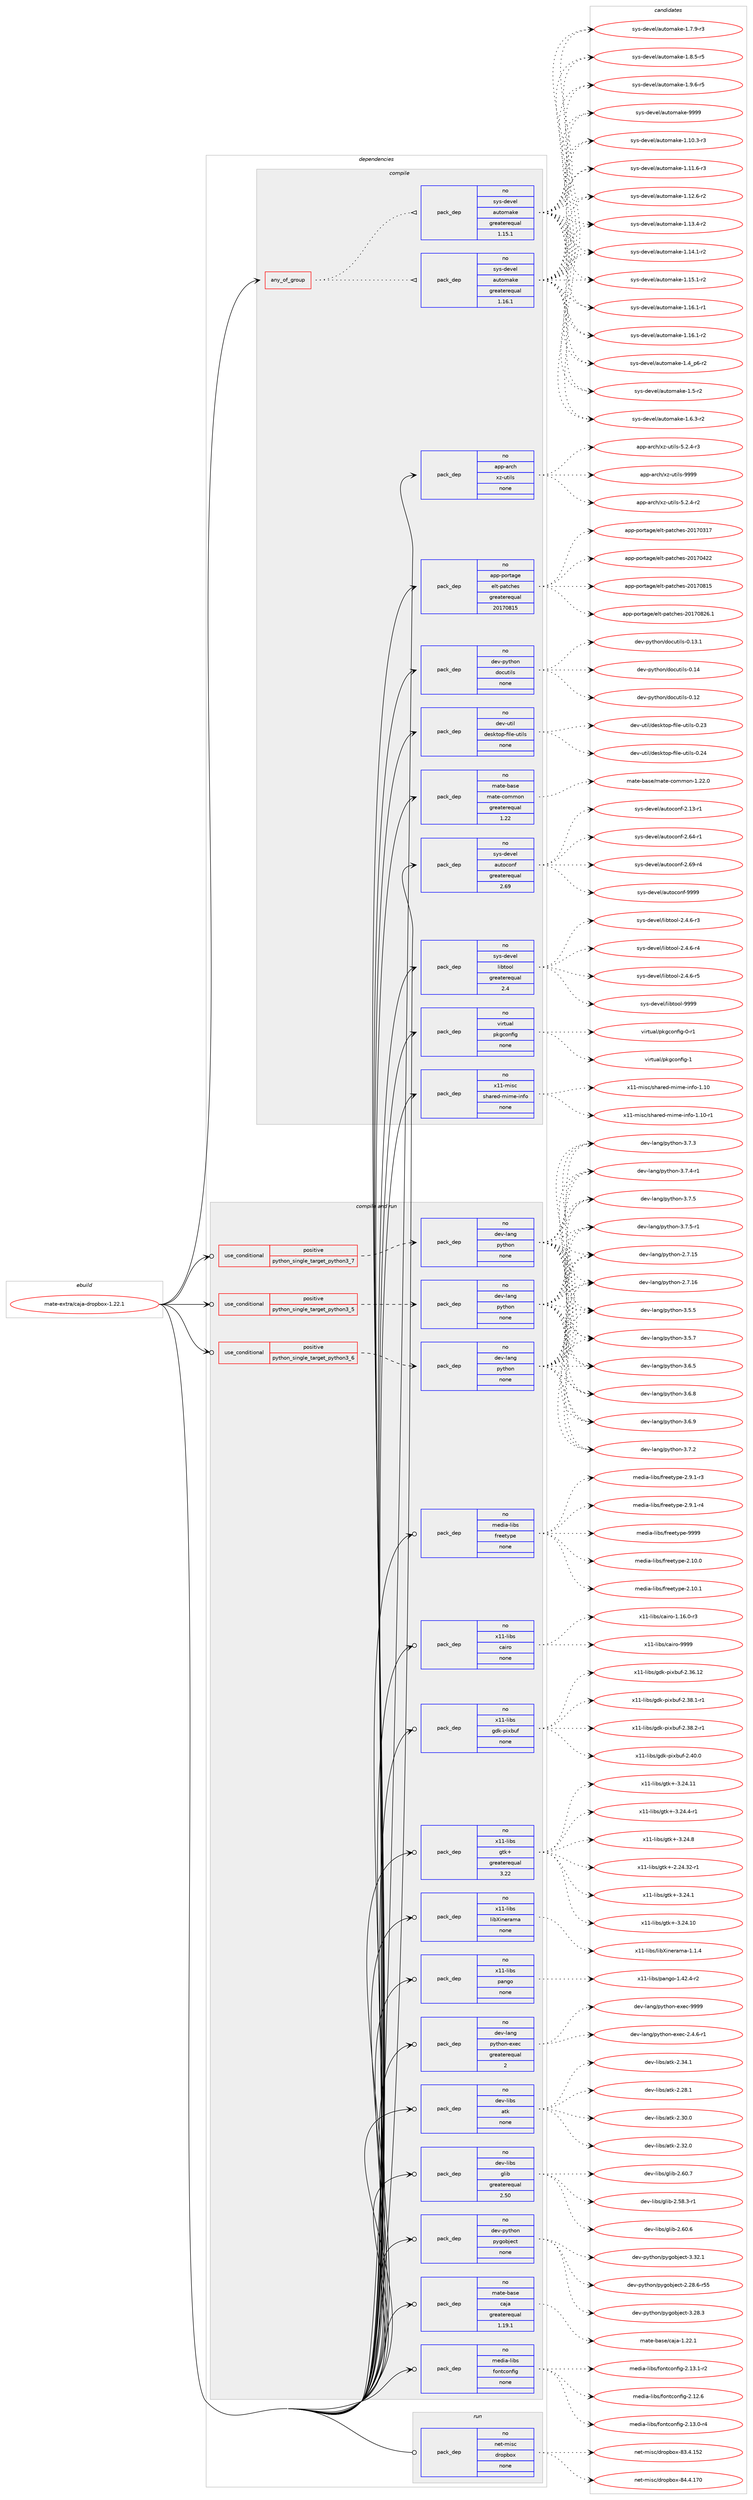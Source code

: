 digraph prolog {

# *************
# Graph options
# *************

newrank=true;
concentrate=true;
compound=true;
graph [rankdir=LR,fontname=Helvetica,fontsize=10,ranksep=1.5];#, ranksep=2.5, nodesep=0.2];
edge  [arrowhead=vee];
node  [fontname=Helvetica,fontsize=10];

# **********
# The ebuild
# **********

subgraph cluster_leftcol {
color=gray;
rank=same;
label=<<i>ebuild</i>>;
id [label="mate-extra/caja-dropbox-1.22.1", color=red, width=4, href="../mate-extra/caja-dropbox-1.22.1.svg"];
}

# ****************
# The dependencies
# ****************

subgraph cluster_midcol {
color=gray;
label=<<i>dependencies</i>>;
subgraph cluster_compile {
fillcolor="#eeeeee";
style=filled;
label=<<i>compile</i>>;
subgraph any13024 {
dependency775071 [label=<<TABLE BORDER="0" CELLBORDER="1" CELLSPACING="0" CELLPADDING="4"><TR><TD CELLPADDING="10">any_of_group</TD></TR></TABLE>>, shape=none, color=red];subgraph pack572806 {
dependency775072 [label=<<TABLE BORDER="0" CELLBORDER="1" CELLSPACING="0" CELLPADDING="4" WIDTH="220"><TR><TD ROWSPAN="6" CELLPADDING="30">pack_dep</TD></TR><TR><TD WIDTH="110">no</TD></TR><TR><TD>sys-devel</TD></TR><TR><TD>automake</TD></TR><TR><TD>greaterequal</TD></TR><TR><TD>1.16.1</TD></TR></TABLE>>, shape=none, color=blue];
}
dependency775071:e -> dependency775072:w [weight=20,style="dotted",arrowhead="oinv"];
subgraph pack572807 {
dependency775073 [label=<<TABLE BORDER="0" CELLBORDER="1" CELLSPACING="0" CELLPADDING="4" WIDTH="220"><TR><TD ROWSPAN="6" CELLPADDING="30">pack_dep</TD></TR><TR><TD WIDTH="110">no</TD></TR><TR><TD>sys-devel</TD></TR><TR><TD>automake</TD></TR><TR><TD>greaterequal</TD></TR><TR><TD>1.15.1</TD></TR></TABLE>>, shape=none, color=blue];
}
dependency775071:e -> dependency775073:w [weight=20,style="dotted",arrowhead="oinv"];
}
id:e -> dependency775071:w [weight=20,style="solid",arrowhead="vee"];
subgraph pack572808 {
dependency775074 [label=<<TABLE BORDER="0" CELLBORDER="1" CELLSPACING="0" CELLPADDING="4" WIDTH="220"><TR><TD ROWSPAN="6" CELLPADDING="30">pack_dep</TD></TR><TR><TD WIDTH="110">no</TD></TR><TR><TD>app-arch</TD></TR><TR><TD>xz-utils</TD></TR><TR><TD>none</TD></TR><TR><TD></TD></TR></TABLE>>, shape=none, color=blue];
}
id:e -> dependency775074:w [weight=20,style="solid",arrowhead="vee"];
subgraph pack572809 {
dependency775075 [label=<<TABLE BORDER="0" CELLBORDER="1" CELLSPACING="0" CELLPADDING="4" WIDTH="220"><TR><TD ROWSPAN="6" CELLPADDING="30">pack_dep</TD></TR><TR><TD WIDTH="110">no</TD></TR><TR><TD>app-portage</TD></TR><TR><TD>elt-patches</TD></TR><TR><TD>greaterequal</TD></TR><TR><TD>20170815</TD></TR></TABLE>>, shape=none, color=blue];
}
id:e -> dependency775075:w [weight=20,style="solid",arrowhead="vee"];
subgraph pack572810 {
dependency775076 [label=<<TABLE BORDER="0" CELLBORDER="1" CELLSPACING="0" CELLPADDING="4" WIDTH="220"><TR><TD ROWSPAN="6" CELLPADDING="30">pack_dep</TD></TR><TR><TD WIDTH="110">no</TD></TR><TR><TD>dev-python</TD></TR><TR><TD>docutils</TD></TR><TR><TD>none</TD></TR><TR><TD></TD></TR></TABLE>>, shape=none, color=blue];
}
id:e -> dependency775076:w [weight=20,style="solid",arrowhead="vee"];
subgraph pack572811 {
dependency775077 [label=<<TABLE BORDER="0" CELLBORDER="1" CELLSPACING="0" CELLPADDING="4" WIDTH="220"><TR><TD ROWSPAN="6" CELLPADDING="30">pack_dep</TD></TR><TR><TD WIDTH="110">no</TD></TR><TR><TD>dev-util</TD></TR><TR><TD>desktop-file-utils</TD></TR><TR><TD>none</TD></TR><TR><TD></TD></TR></TABLE>>, shape=none, color=blue];
}
id:e -> dependency775077:w [weight=20,style="solid",arrowhead="vee"];
subgraph pack572812 {
dependency775078 [label=<<TABLE BORDER="0" CELLBORDER="1" CELLSPACING="0" CELLPADDING="4" WIDTH="220"><TR><TD ROWSPAN="6" CELLPADDING="30">pack_dep</TD></TR><TR><TD WIDTH="110">no</TD></TR><TR><TD>mate-base</TD></TR><TR><TD>mate-common</TD></TR><TR><TD>greaterequal</TD></TR><TR><TD>1.22</TD></TR></TABLE>>, shape=none, color=blue];
}
id:e -> dependency775078:w [weight=20,style="solid",arrowhead="vee"];
subgraph pack572813 {
dependency775079 [label=<<TABLE BORDER="0" CELLBORDER="1" CELLSPACING="0" CELLPADDING="4" WIDTH="220"><TR><TD ROWSPAN="6" CELLPADDING="30">pack_dep</TD></TR><TR><TD WIDTH="110">no</TD></TR><TR><TD>sys-devel</TD></TR><TR><TD>autoconf</TD></TR><TR><TD>greaterequal</TD></TR><TR><TD>2.69</TD></TR></TABLE>>, shape=none, color=blue];
}
id:e -> dependency775079:w [weight=20,style="solid",arrowhead="vee"];
subgraph pack572814 {
dependency775080 [label=<<TABLE BORDER="0" CELLBORDER="1" CELLSPACING="0" CELLPADDING="4" WIDTH="220"><TR><TD ROWSPAN="6" CELLPADDING="30">pack_dep</TD></TR><TR><TD WIDTH="110">no</TD></TR><TR><TD>sys-devel</TD></TR><TR><TD>libtool</TD></TR><TR><TD>greaterequal</TD></TR><TR><TD>2.4</TD></TR></TABLE>>, shape=none, color=blue];
}
id:e -> dependency775080:w [weight=20,style="solid",arrowhead="vee"];
subgraph pack572815 {
dependency775081 [label=<<TABLE BORDER="0" CELLBORDER="1" CELLSPACING="0" CELLPADDING="4" WIDTH="220"><TR><TD ROWSPAN="6" CELLPADDING="30">pack_dep</TD></TR><TR><TD WIDTH="110">no</TD></TR><TR><TD>virtual</TD></TR><TR><TD>pkgconfig</TD></TR><TR><TD>none</TD></TR><TR><TD></TD></TR></TABLE>>, shape=none, color=blue];
}
id:e -> dependency775081:w [weight=20,style="solid",arrowhead="vee"];
subgraph pack572816 {
dependency775082 [label=<<TABLE BORDER="0" CELLBORDER="1" CELLSPACING="0" CELLPADDING="4" WIDTH="220"><TR><TD ROWSPAN="6" CELLPADDING="30">pack_dep</TD></TR><TR><TD WIDTH="110">no</TD></TR><TR><TD>x11-misc</TD></TR><TR><TD>shared-mime-info</TD></TR><TR><TD>none</TD></TR><TR><TD></TD></TR></TABLE>>, shape=none, color=blue];
}
id:e -> dependency775082:w [weight=20,style="solid",arrowhead="vee"];
}
subgraph cluster_compileandrun {
fillcolor="#eeeeee";
style=filled;
label=<<i>compile and run</i>>;
subgraph cond188827 {
dependency775083 [label=<<TABLE BORDER="0" CELLBORDER="1" CELLSPACING="0" CELLPADDING="4"><TR><TD ROWSPAN="3" CELLPADDING="10">use_conditional</TD></TR><TR><TD>positive</TD></TR><TR><TD>python_single_target_python3_5</TD></TR></TABLE>>, shape=none, color=red];
subgraph pack572817 {
dependency775084 [label=<<TABLE BORDER="0" CELLBORDER="1" CELLSPACING="0" CELLPADDING="4" WIDTH="220"><TR><TD ROWSPAN="6" CELLPADDING="30">pack_dep</TD></TR><TR><TD WIDTH="110">no</TD></TR><TR><TD>dev-lang</TD></TR><TR><TD>python</TD></TR><TR><TD>none</TD></TR><TR><TD></TD></TR></TABLE>>, shape=none, color=blue];
}
dependency775083:e -> dependency775084:w [weight=20,style="dashed",arrowhead="vee"];
}
id:e -> dependency775083:w [weight=20,style="solid",arrowhead="odotvee"];
subgraph cond188828 {
dependency775085 [label=<<TABLE BORDER="0" CELLBORDER="1" CELLSPACING="0" CELLPADDING="4"><TR><TD ROWSPAN="3" CELLPADDING="10">use_conditional</TD></TR><TR><TD>positive</TD></TR><TR><TD>python_single_target_python3_6</TD></TR></TABLE>>, shape=none, color=red];
subgraph pack572818 {
dependency775086 [label=<<TABLE BORDER="0" CELLBORDER="1" CELLSPACING="0" CELLPADDING="4" WIDTH="220"><TR><TD ROWSPAN="6" CELLPADDING="30">pack_dep</TD></TR><TR><TD WIDTH="110">no</TD></TR><TR><TD>dev-lang</TD></TR><TR><TD>python</TD></TR><TR><TD>none</TD></TR><TR><TD></TD></TR></TABLE>>, shape=none, color=blue];
}
dependency775085:e -> dependency775086:w [weight=20,style="dashed",arrowhead="vee"];
}
id:e -> dependency775085:w [weight=20,style="solid",arrowhead="odotvee"];
subgraph cond188829 {
dependency775087 [label=<<TABLE BORDER="0" CELLBORDER="1" CELLSPACING="0" CELLPADDING="4"><TR><TD ROWSPAN="3" CELLPADDING="10">use_conditional</TD></TR><TR><TD>positive</TD></TR><TR><TD>python_single_target_python3_7</TD></TR></TABLE>>, shape=none, color=red];
subgraph pack572819 {
dependency775088 [label=<<TABLE BORDER="0" CELLBORDER="1" CELLSPACING="0" CELLPADDING="4" WIDTH="220"><TR><TD ROWSPAN="6" CELLPADDING="30">pack_dep</TD></TR><TR><TD WIDTH="110">no</TD></TR><TR><TD>dev-lang</TD></TR><TR><TD>python</TD></TR><TR><TD>none</TD></TR><TR><TD></TD></TR></TABLE>>, shape=none, color=blue];
}
dependency775087:e -> dependency775088:w [weight=20,style="dashed",arrowhead="vee"];
}
id:e -> dependency775087:w [weight=20,style="solid",arrowhead="odotvee"];
subgraph pack572820 {
dependency775089 [label=<<TABLE BORDER="0" CELLBORDER="1" CELLSPACING="0" CELLPADDING="4" WIDTH="220"><TR><TD ROWSPAN="6" CELLPADDING="30">pack_dep</TD></TR><TR><TD WIDTH="110">no</TD></TR><TR><TD>dev-lang</TD></TR><TR><TD>python-exec</TD></TR><TR><TD>greaterequal</TD></TR><TR><TD>2</TD></TR></TABLE>>, shape=none, color=blue];
}
id:e -> dependency775089:w [weight=20,style="solid",arrowhead="odotvee"];
subgraph pack572821 {
dependency775090 [label=<<TABLE BORDER="0" CELLBORDER="1" CELLSPACING="0" CELLPADDING="4" WIDTH="220"><TR><TD ROWSPAN="6" CELLPADDING="30">pack_dep</TD></TR><TR><TD WIDTH="110">no</TD></TR><TR><TD>dev-libs</TD></TR><TR><TD>atk</TD></TR><TR><TD>none</TD></TR><TR><TD></TD></TR></TABLE>>, shape=none, color=blue];
}
id:e -> dependency775090:w [weight=20,style="solid",arrowhead="odotvee"];
subgraph pack572822 {
dependency775091 [label=<<TABLE BORDER="0" CELLBORDER="1" CELLSPACING="0" CELLPADDING="4" WIDTH="220"><TR><TD ROWSPAN="6" CELLPADDING="30">pack_dep</TD></TR><TR><TD WIDTH="110">no</TD></TR><TR><TD>dev-libs</TD></TR><TR><TD>glib</TD></TR><TR><TD>greaterequal</TD></TR><TR><TD>2.50</TD></TR></TABLE>>, shape=none, color=blue];
}
id:e -> dependency775091:w [weight=20,style="solid",arrowhead="odotvee"];
subgraph pack572823 {
dependency775092 [label=<<TABLE BORDER="0" CELLBORDER="1" CELLSPACING="0" CELLPADDING="4" WIDTH="220"><TR><TD ROWSPAN="6" CELLPADDING="30">pack_dep</TD></TR><TR><TD WIDTH="110">no</TD></TR><TR><TD>dev-python</TD></TR><TR><TD>pygobject</TD></TR><TR><TD>none</TD></TR><TR><TD></TD></TR></TABLE>>, shape=none, color=blue];
}
id:e -> dependency775092:w [weight=20,style="solid",arrowhead="odotvee"];
subgraph pack572824 {
dependency775093 [label=<<TABLE BORDER="0" CELLBORDER="1" CELLSPACING="0" CELLPADDING="4" WIDTH="220"><TR><TD ROWSPAN="6" CELLPADDING="30">pack_dep</TD></TR><TR><TD WIDTH="110">no</TD></TR><TR><TD>mate-base</TD></TR><TR><TD>caja</TD></TR><TR><TD>greaterequal</TD></TR><TR><TD>1.19.1</TD></TR></TABLE>>, shape=none, color=blue];
}
id:e -> dependency775093:w [weight=20,style="solid",arrowhead="odotvee"];
subgraph pack572825 {
dependency775094 [label=<<TABLE BORDER="0" CELLBORDER="1" CELLSPACING="0" CELLPADDING="4" WIDTH="220"><TR><TD ROWSPAN="6" CELLPADDING="30">pack_dep</TD></TR><TR><TD WIDTH="110">no</TD></TR><TR><TD>media-libs</TD></TR><TR><TD>fontconfig</TD></TR><TR><TD>none</TD></TR><TR><TD></TD></TR></TABLE>>, shape=none, color=blue];
}
id:e -> dependency775094:w [weight=20,style="solid",arrowhead="odotvee"];
subgraph pack572826 {
dependency775095 [label=<<TABLE BORDER="0" CELLBORDER="1" CELLSPACING="0" CELLPADDING="4" WIDTH="220"><TR><TD ROWSPAN="6" CELLPADDING="30">pack_dep</TD></TR><TR><TD WIDTH="110">no</TD></TR><TR><TD>media-libs</TD></TR><TR><TD>freetype</TD></TR><TR><TD>none</TD></TR><TR><TD></TD></TR></TABLE>>, shape=none, color=blue];
}
id:e -> dependency775095:w [weight=20,style="solid",arrowhead="odotvee"];
subgraph pack572827 {
dependency775096 [label=<<TABLE BORDER="0" CELLBORDER="1" CELLSPACING="0" CELLPADDING="4" WIDTH="220"><TR><TD ROWSPAN="6" CELLPADDING="30">pack_dep</TD></TR><TR><TD WIDTH="110">no</TD></TR><TR><TD>x11-libs</TD></TR><TR><TD>cairo</TD></TR><TR><TD>none</TD></TR><TR><TD></TD></TR></TABLE>>, shape=none, color=blue];
}
id:e -> dependency775096:w [weight=20,style="solid",arrowhead="odotvee"];
subgraph pack572828 {
dependency775097 [label=<<TABLE BORDER="0" CELLBORDER="1" CELLSPACING="0" CELLPADDING="4" WIDTH="220"><TR><TD ROWSPAN="6" CELLPADDING="30">pack_dep</TD></TR><TR><TD WIDTH="110">no</TD></TR><TR><TD>x11-libs</TD></TR><TR><TD>gdk-pixbuf</TD></TR><TR><TD>none</TD></TR><TR><TD></TD></TR></TABLE>>, shape=none, color=blue];
}
id:e -> dependency775097:w [weight=20,style="solid",arrowhead="odotvee"];
subgraph pack572829 {
dependency775098 [label=<<TABLE BORDER="0" CELLBORDER="1" CELLSPACING="0" CELLPADDING="4" WIDTH="220"><TR><TD ROWSPAN="6" CELLPADDING="30">pack_dep</TD></TR><TR><TD WIDTH="110">no</TD></TR><TR><TD>x11-libs</TD></TR><TR><TD>gtk+</TD></TR><TR><TD>greaterequal</TD></TR><TR><TD>3.22</TD></TR></TABLE>>, shape=none, color=blue];
}
id:e -> dependency775098:w [weight=20,style="solid",arrowhead="odotvee"];
subgraph pack572830 {
dependency775099 [label=<<TABLE BORDER="0" CELLBORDER="1" CELLSPACING="0" CELLPADDING="4" WIDTH="220"><TR><TD ROWSPAN="6" CELLPADDING="30">pack_dep</TD></TR><TR><TD WIDTH="110">no</TD></TR><TR><TD>x11-libs</TD></TR><TR><TD>libXinerama</TD></TR><TR><TD>none</TD></TR><TR><TD></TD></TR></TABLE>>, shape=none, color=blue];
}
id:e -> dependency775099:w [weight=20,style="solid",arrowhead="odotvee"];
subgraph pack572831 {
dependency775100 [label=<<TABLE BORDER="0" CELLBORDER="1" CELLSPACING="0" CELLPADDING="4" WIDTH="220"><TR><TD ROWSPAN="6" CELLPADDING="30">pack_dep</TD></TR><TR><TD WIDTH="110">no</TD></TR><TR><TD>x11-libs</TD></TR><TR><TD>pango</TD></TR><TR><TD>none</TD></TR><TR><TD></TD></TR></TABLE>>, shape=none, color=blue];
}
id:e -> dependency775100:w [weight=20,style="solid",arrowhead="odotvee"];
}
subgraph cluster_run {
fillcolor="#eeeeee";
style=filled;
label=<<i>run</i>>;
subgraph pack572832 {
dependency775101 [label=<<TABLE BORDER="0" CELLBORDER="1" CELLSPACING="0" CELLPADDING="4" WIDTH="220"><TR><TD ROWSPAN="6" CELLPADDING="30">pack_dep</TD></TR><TR><TD WIDTH="110">no</TD></TR><TR><TD>net-misc</TD></TR><TR><TD>dropbox</TD></TR><TR><TD>none</TD></TR><TR><TD></TD></TR></TABLE>>, shape=none, color=blue];
}
id:e -> dependency775101:w [weight=20,style="solid",arrowhead="odot"];
}
}

# **************
# The candidates
# **************

subgraph cluster_choices {
rank=same;
color=gray;
label=<<i>candidates</i>>;

subgraph choice572806 {
color=black;
nodesep=1;
choice11512111545100101118101108479711711611110997107101454946494846514511451 [label="sys-devel/automake-1.10.3-r3", color=red, width=4,href="../sys-devel/automake-1.10.3-r3.svg"];
choice11512111545100101118101108479711711611110997107101454946494946544511451 [label="sys-devel/automake-1.11.6-r3", color=red, width=4,href="../sys-devel/automake-1.11.6-r3.svg"];
choice11512111545100101118101108479711711611110997107101454946495046544511450 [label="sys-devel/automake-1.12.6-r2", color=red, width=4,href="../sys-devel/automake-1.12.6-r2.svg"];
choice11512111545100101118101108479711711611110997107101454946495146524511450 [label="sys-devel/automake-1.13.4-r2", color=red, width=4,href="../sys-devel/automake-1.13.4-r2.svg"];
choice11512111545100101118101108479711711611110997107101454946495246494511450 [label="sys-devel/automake-1.14.1-r2", color=red, width=4,href="../sys-devel/automake-1.14.1-r2.svg"];
choice11512111545100101118101108479711711611110997107101454946495346494511450 [label="sys-devel/automake-1.15.1-r2", color=red, width=4,href="../sys-devel/automake-1.15.1-r2.svg"];
choice11512111545100101118101108479711711611110997107101454946495446494511449 [label="sys-devel/automake-1.16.1-r1", color=red, width=4,href="../sys-devel/automake-1.16.1-r1.svg"];
choice11512111545100101118101108479711711611110997107101454946495446494511450 [label="sys-devel/automake-1.16.1-r2", color=red, width=4,href="../sys-devel/automake-1.16.1-r2.svg"];
choice115121115451001011181011084797117116111109971071014549465295112544511450 [label="sys-devel/automake-1.4_p6-r2", color=red, width=4,href="../sys-devel/automake-1.4_p6-r2.svg"];
choice11512111545100101118101108479711711611110997107101454946534511450 [label="sys-devel/automake-1.5-r2", color=red, width=4,href="../sys-devel/automake-1.5-r2.svg"];
choice115121115451001011181011084797117116111109971071014549465446514511450 [label="sys-devel/automake-1.6.3-r2", color=red, width=4,href="../sys-devel/automake-1.6.3-r2.svg"];
choice115121115451001011181011084797117116111109971071014549465546574511451 [label="sys-devel/automake-1.7.9-r3", color=red, width=4,href="../sys-devel/automake-1.7.9-r3.svg"];
choice115121115451001011181011084797117116111109971071014549465646534511453 [label="sys-devel/automake-1.8.5-r5", color=red, width=4,href="../sys-devel/automake-1.8.5-r5.svg"];
choice115121115451001011181011084797117116111109971071014549465746544511453 [label="sys-devel/automake-1.9.6-r5", color=red, width=4,href="../sys-devel/automake-1.9.6-r5.svg"];
choice115121115451001011181011084797117116111109971071014557575757 [label="sys-devel/automake-9999", color=red, width=4,href="../sys-devel/automake-9999.svg"];
dependency775072:e -> choice11512111545100101118101108479711711611110997107101454946494846514511451:w [style=dotted,weight="100"];
dependency775072:e -> choice11512111545100101118101108479711711611110997107101454946494946544511451:w [style=dotted,weight="100"];
dependency775072:e -> choice11512111545100101118101108479711711611110997107101454946495046544511450:w [style=dotted,weight="100"];
dependency775072:e -> choice11512111545100101118101108479711711611110997107101454946495146524511450:w [style=dotted,weight="100"];
dependency775072:e -> choice11512111545100101118101108479711711611110997107101454946495246494511450:w [style=dotted,weight="100"];
dependency775072:e -> choice11512111545100101118101108479711711611110997107101454946495346494511450:w [style=dotted,weight="100"];
dependency775072:e -> choice11512111545100101118101108479711711611110997107101454946495446494511449:w [style=dotted,weight="100"];
dependency775072:e -> choice11512111545100101118101108479711711611110997107101454946495446494511450:w [style=dotted,weight="100"];
dependency775072:e -> choice115121115451001011181011084797117116111109971071014549465295112544511450:w [style=dotted,weight="100"];
dependency775072:e -> choice11512111545100101118101108479711711611110997107101454946534511450:w [style=dotted,weight="100"];
dependency775072:e -> choice115121115451001011181011084797117116111109971071014549465446514511450:w [style=dotted,weight="100"];
dependency775072:e -> choice115121115451001011181011084797117116111109971071014549465546574511451:w [style=dotted,weight="100"];
dependency775072:e -> choice115121115451001011181011084797117116111109971071014549465646534511453:w [style=dotted,weight="100"];
dependency775072:e -> choice115121115451001011181011084797117116111109971071014549465746544511453:w [style=dotted,weight="100"];
dependency775072:e -> choice115121115451001011181011084797117116111109971071014557575757:w [style=dotted,weight="100"];
}
subgraph choice572807 {
color=black;
nodesep=1;
choice11512111545100101118101108479711711611110997107101454946494846514511451 [label="sys-devel/automake-1.10.3-r3", color=red, width=4,href="../sys-devel/automake-1.10.3-r3.svg"];
choice11512111545100101118101108479711711611110997107101454946494946544511451 [label="sys-devel/automake-1.11.6-r3", color=red, width=4,href="../sys-devel/automake-1.11.6-r3.svg"];
choice11512111545100101118101108479711711611110997107101454946495046544511450 [label="sys-devel/automake-1.12.6-r2", color=red, width=4,href="../sys-devel/automake-1.12.6-r2.svg"];
choice11512111545100101118101108479711711611110997107101454946495146524511450 [label="sys-devel/automake-1.13.4-r2", color=red, width=4,href="../sys-devel/automake-1.13.4-r2.svg"];
choice11512111545100101118101108479711711611110997107101454946495246494511450 [label="sys-devel/automake-1.14.1-r2", color=red, width=4,href="../sys-devel/automake-1.14.1-r2.svg"];
choice11512111545100101118101108479711711611110997107101454946495346494511450 [label="sys-devel/automake-1.15.1-r2", color=red, width=4,href="../sys-devel/automake-1.15.1-r2.svg"];
choice11512111545100101118101108479711711611110997107101454946495446494511449 [label="sys-devel/automake-1.16.1-r1", color=red, width=4,href="../sys-devel/automake-1.16.1-r1.svg"];
choice11512111545100101118101108479711711611110997107101454946495446494511450 [label="sys-devel/automake-1.16.1-r2", color=red, width=4,href="../sys-devel/automake-1.16.1-r2.svg"];
choice115121115451001011181011084797117116111109971071014549465295112544511450 [label="sys-devel/automake-1.4_p6-r2", color=red, width=4,href="../sys-devel/automake-1.4_p6-r2.svg"];
choice11512111545100101118101108479711711611110997107101454946534511450 [label="sys-devel/automake-1.5-r2", color=red, width=4,href="../sys-devel/automake-1.5-r2.svg"];
choice115121115451001011181011084797117116111109971071014549465446514511450 [label="sys-devel/automake-1.6.3-r2", color=red, width=4,href="../sys-devel/automake-1.6.3-r2.svg"];
choice115121115451001011181011084797117116111109971071014549465546574511451 [label="sys-devel/automake-1.7.9-r3", color=red, width=4,href="../sys-devel/automake-1.7.9-r3.svg"];
choice115121115451001011181011084797117116111109971071014549465646534511453 [label="sys-devel/automake-1.8.5-r5", color=red, width=4,href="../sys-devel/automake-1.8.5-r5.svg"];
choice115121115451001011181011084797117116111109971071014549465746544511453 [label="sys-devel/automake-1.9.6-r5", color=red, width=4,href="../sys-devel/automake-1.9.6-r5.svg"];
choice115121115451001011181011084797117116111109971071014557575757 [label="sys-devel/automake-9999", color=red, width=4,href="../sys-devel/automake-9999.svg"];
dependency775073:e -> choice11512111545100101118101108479711711611110997107101454946494846514511451:w [style=dotted,weight="100"];
dependency775073:e -> choice11512111545100101118101108479711711611110997107101454946494946544511451:w [style=dotted,weight="100"];
dependency775073:e -> choice11512111545100101118101108479711711611110997107101454946495046544511450:w [style=dotted,weight="100"];
dependency775073:e -> choice11512111545100101118101108479711711611110997107101454946495146524511450:w [style=dotted,weight="100"];
dependency775073:e -> choice11512111545100101118101108479711711611110997107101454946495246494511450:w [style=dotted,weight="100"];
dependency775073:e -> choice11512111545100101118101108479711711611110997107101454946495346494511450:w [style=dotted,weight="100"];
dependency775073:e -> choice11512111545100101118101108479711711611110997107101454946495446494511449:w [style=dotted,weight="100"];
dependency775073:e -> choice11512111545100101118101108479711711611110997107101454946495446494511450:w [style=dotted,weight="100"];
dependency775073:e -> choice115121115451001011181011084797117116111109971071014549465295112544511450:w [style=dotted,weight="100"];
dependency775073:e -> choice11512111545100101118101108479711711611110997107101454946534511450:w [style=dotted,weight="100"];
dependency775073:e -> choice115121115451001011181011084797117116111109971071014549465446514511450:w [style=dotted,weight="100"];
dependency775073:e -> choice115121115451001011181011084797117116111109971071014549465546574511451:w [style=dotted,weight="100"];
dependency775073:e -> choice115121115451001011181011084797117116111109971071014549465646534511453:w [style=dotted,weight="100"];
dependency775073:e -> choice115121115451001011181011084797117116111109971071014549465746544511453:w [style=dotted,weight="100"];
dependency775073:e -> choice115121115451001011181011084797117116111109971071014557575757:w [style=dotted,weight="100"];
}
subgraph choice572808 {
color=black;
nodesep=1;
choice9711211245971149910447120122451171161051081154553465046524511450 [label="app-arch/xz-utils-5.2.4-r2", color=red, width=4,href="../app-arch/xz-utils-5.2.4-r2.svg"];
choice9711211245971149910447120122451171161051081154553465046524511451 [label="app-arch/xz-utils-5.2.4-r3", color=red, width=4,href="../app-arch/xz-utils-5.2.4-r3.svg"];
choice9711211245971149910447120122451171161051081154557575757 [label="app-arch/xz-utils-9999", color=red, width=4,href="../app-arch/xz-utils-9999.svg"];
dependency775074:e -> choice9711211245971149910447120122451171161051081154553465046524511450:w [style=dotted,weight="100"];
dependency775074:e -> choice9711211245971149910447120122451171161051081154553465046524511451:w [style=dotted,weight="100"];
dependency775074:e -> choice9711211245971149910447120122451171161051081154557575757:w [style=dotted,weight="100"];
}
subgraph choice572809 {
color=black;
nodesep=1;
choice97112112451121111141169710310147101108116451129711699104101115455048495548514955 [label="app-portage/elt-patches-20170317", color=red, width=4,href="../app-portage/elt-patches-20170317.svg"];
choice97112112451121111141169710310147101108116451129711699104101115455048495548525050 [label="app-portage/elt-patches-20170422", color=red, width=4,href="../app-portage/elt-patches-20170422.svg"];
choice97112112451121111141169710310147101108116451129711699104101115455048495548564953 [label="app-portage/elt-patches-20170815", color=red, width=4,href="../app-portage/elt-patches-20170815.svg"];
choice971121124511211111411697103101471011081164511297116991041011154550484955485650544649 [label="app-portage/elt-patches-20170826.1", color=red, width=4,href="../app-portage/elt-patches-20170826.1.svg"];
dependency775075:e -> choice97112112451121111141169710310147101108116451129711699104101115455048495548514955:w [style=dotted,weight="100"];
dependency775075:e -> choice97112112451121111141169710310147101108116451129711699104101115455048495548525050:w [style=dotted,weight="100"];
dependency775075:e -> choice97112112451121111141169710310147101108116451129711699104101115455048495548564953:w [style=dotted,weight="100"];
dependency775075:e -> choice971121124511211111411697103101471011081164511297116991041011154550484955485650544649:w [style=dotted,weight="100"];
}
subgraph choice572810 {
color=black;
nodesep=1;
choice1001011184511212111610411111047100111991171161051081154548464950 [label="dev-python/docutils-0.12", color=red, width=4,href="../dev-python/docutils-0.12.svg"];
choice10010111845112121116104111110471001119911711610510811545484649514649 [label="dev-python/docutils-0.13.1", color=red, width=4,href="../dev-python/docutils-0.13.1.svg"];
choice1001011184511212111610411111047100111991171161051081154548464952 [label="dev-python/docutils-0.14", color=red, width=4,href="../dev-python/docutils-0.14.svg"];
dependency775076:e -> choice1001011184511212111610411111047100111991171161051081154548464950:w [style=dotted,weight="100"];
dependency775076:e -> choice10010111845112121116104111110471001119911711610510811545484649514649:w [style=dotted,weight="100"];
dependency775076:e -> choice1001011184511212111610411111047100111991171161051081154548464952:w [style=dotted,weight="100"];
}
subgraph choice572811 {
color=black;
nodesep=1;
choice100101118451171161051084710010111510711611111245102105108101451171161051081154548465051 [label="dev-util/desktop-file-utils-0.23", color=red, width=4,href="../dev-util/desktop-file-utils-0.23.svg"];
choice100101118451171161051084710010111510711611111245102105108101451171161051081154548465052 [label="dev-util/desktop-file-utils-0.24", color=red, width=4,href="../dev-util/desktop-file-utils-0.24.svg"];
dependency775077:e -> choice100101118451171161051084710010111510711611111245102105108101451171161051081154548465051:w [style=dotted,weight="100"];
dependency775077:e -> choice100101118451171161051084710010111510711611111245102105108101451171161051081154548465052:w [style=dotted,weight="100"];
}
subgraph choice572812 {
color=black;
nodesep=1;
choice109971161014598971151014710997116101459911110910911111045494650504648 [label="mate-base/mate-common-1.22.0", color=red, width=4,href="../mate-base/mate-common-1.22.0.svg"];
dependency775078:e -> choice109971161014598971151014710997116101459911110910911111045494650504648:w [style=dotted,weight="100"];
}
subgraph choice572813 {
color=black;
nodesep=1;
choice1151211154510010111810110847971171161119911111010245504649514511449 [label="sys-devel/autoconf-2.13-r1", color=red, width=4,href="../sys-devel/autoconf-2.13-r1.svg"];
choice1151211154510010111810110847971171161119911111010245504654524511449 [label="sys-devel/autoconf-2.64-r1", color=red, width=4,href="../sys-devel/autoconf-2.64-r1.svg"];
choice1151211154510010111810110847971171161119911111010245504654574511452 [label="sys-devel/autoconf-2.69-r4", color=red, width=4,href="../sys-devel/autoconf-2.69-r4.svg"];
choice115121115451001011181011084797117116111991111101024557575757 [label="sys-devel/autoconf-9999", color=red, width=4,href="../sys-devel/autoconf-9999.svg"];
dependency775079:e -> choice1151211154510010111810110847971171161119911111010245504649514511449:w [style=dotted,weight="100"];
dependency775079:e -> choice1151211154510010111810110847971171161119911111010245504654524511449:w [style=dotted,weight="100"];
dependency775079:e -> choice1151211154510010111810110847971171161119911111010245504654574511452:w [style=dotted,weight="100"];
dependency775079:e -> choice115121115451001011181011084797117116111991111101024557575757:w [style=dotted,weight="100"];
}
subgraph choice572814 {
color=black;
nodesep=1;
choice1151211154510010111810110847108105981161111111084550465246544511451 [label="sys-devel/libtool-2.4.6-r3", color=red, width=4,href="../sys-devel/libtool-2.4.6-r3.svg"];
choice1151211154510010111810110847108105981161111111084550465246544511452 [label="sys-devel/libtool-2.4.6-r4", color=red, width=4,href="../sys-devel/libtool-2.4.6-r4.svg"];
choice1151211154510010111810110847108105981161111111084550465246544511453 [label="sys-devel/libtool-2.4.6-r5", color=red, width=4,href="../sys-devel/libtool-2.4.6-r5.svg"];
choice1151211154510010111810110847108105981161111111084557575757 [label="sys-devel/libtool-9999", color=red, width=4,href="../sys-devel/libtool-9999.svg"];
dependency775080:e -> choice1151211154510010111810110847108105981161111111084550465246544511451:w [style=dotted,weight="100"];
dependency775080:e -> choice1151211154510010111810110847108105981161111111084550465246544511452:w [style=dotted,weight="100"];
dependency775080:e -> choice1151211154510010111810110847108105981161111111084550465246544511453:w [style=dotted,weight="100"];
dependency775080:e -> choice1151211154510010111810110847108105981161111111084557575757:w [style=dotted,weight="100"];
}
subgraph choice572815 {
color=black;
nodesep=1;
choice11810511411611797108471121071039911111010210510345484511449 [label="virtual/pkgconfig-0-r1", color=red, width=4,href="../virtual/pkgconfig-0-r1.svg"];
choice1181051141161179710847112107103991111101021051034549 [label="virtual/pkgconfig-1", color=red, width=4,href="../virtual/pkgconfig-1.svg"];
dependency775081:e -> choice11810511411611797108471121071039911111010210510345484511449:w [style=dotted,weight="100"];
dependency775081:e -> choice1181051141161179710847112107103991111101021051034549:w [style=dotted,weight="100"];
}
subgraph choice572816 {
color=black;
nodesep=1;
choice12049494510910511599471151049711410110045109105109101451051101021114549464948 [label="x11-misc/shared-mime-info-1.10", color=red, width=4,href="../x11-misc/shared-mime-info-1.10.svg"];
choice120494945109105115994711510497114101100451091051091014510511010211145494649484511449 [label="x11-misc/shared-mime-info-1.10-r1", color=red, width=4,href="../x11-misc/shared-mime-info-1.10-r1.svg"];
dependency775082:e -> choice12049494510910511599471151049711410110045109105109101451051101021114549464948:w [style=dotted,weight="100"];
dependency775082:e -> choice120494945109105115994711510497114101100451091051091014510511010211145494649484511449:w [style=dotted,weight="100"];
}
subgraph choice572817 {
color=black;
nodesep=1;
choice10010111845108971101034711212111610411111045504655464953 [label="dev-lang/python-2.7.15", color=red, width=4,href="../dev-lang/python-2.7.15.svg"];
choice10010111845108971101034711212111610411111045504655464954 [label="dev-lang/python-2.7.16", color=red, width=4,href="../dev-lang/python-2.7.16.svg"];
choice100101118451089711010347112121116104111110455146534653 [label="dev-lang/python-3.5.5", color=red, width=4,href="../dev-lang/python-3.5.5.svg"];
choice100101118451089711010347112121116104111110455146534655 [label="dev-lang/python-3.5.7", color=red, width=4,href="../dev-lang/python-3.5.7.svg"];
choice100101118451089711010347112121116104111110455146544653 [label="dev-lang/python-3.6.5", color=red, width=4,href="../dev-lang/python-3.6.5.svg"];
choice100101118451089711010347112121116104111110455146544656 [label="dev-lang/python-3.6.8", color=red, width=4,href="../dev-lang/python-3.6.8.svg"];
choice100101118451089711010347112121116104111110455146544657 [label="dev-lang/python-3.6.9", color=red, width=4,href="../dev-lang/python-3.6.9.svg"];
choice100101118451089711010347112121116104111110455146554650 [label="dev-lang/python-3.7.2", color=red, width=4,href="../dev-lang/python-3.7.2.svg"];
choice100101118451089711010347112121116104111110455146554651 [label="dev-lang/python-3.7.3", color=red, width=4,href="../dev-lang/python-3.7.3.svg"];
choice1001011184510897110103471121211161041111104551465546524511449 [label="dev-lang/python-3.7.4-r1", color=red, width=4,href="../dev-lang/python-3.7.4-r1.svg"];
choice100101118451089711010347112121116104111110455146554653 [label="dev-lang/python-3.7.5", color=red, width=4,href="../dev-lang/python-3.7.5.svg"];
choice1001011184510897110103471121211161041111104551465546534511449 [label="dev-lang/python-3.7.5-r1", color=red, width=4,href="../dev-lang/python-3.7.5-r1.svg"];
dependency775084:e -> choice10010111845108971101034711212111610411111045504655464953:w [style=dotted,weight="100"];
dependency775084:e -> choice10010111845108971101034711212111610411111045504655464954:w [style=dotted,weight="100"];
dependency775084:e -> choice100101118451089711010347112121116104111110455146534653:w [style=dotted,weight="100"];
dependency775084:e -> choice100101118451089711010347112121116104111110455146534655:w [style=dotted,weight="100"];
dependency775084:e -> choice100101118451089711010347112121116104111110455146544653:w [style=dotted,weight="100"];
dependency775084:e -> choice100101118451089711010347112121116104111110455146544656:w [style=dotted,weight="100"];
dependency775084:e -> choice100101118451089711010347112121116104111110455146544657:w [style=dotted,weight="100"];
dependency775084:e -> choice100101118451089711010347112121116104111110455146554650:w [style=dotted,weight="100"];
dependency775084:e -> choice100101118451089711010347112121116104111110455146554651:w [style=dotted,weight="100"];
dependency775084:e -> choice1001011184510897110103471121211161041111104551465546524511449:w [style=dotted,weight="100"];
dependency775084:e -> choice100101118451089711010347112121116104111110455146554653:w [style=dotted,weight="100"];
dependency775084:e -> choice1001011184510897110103471121211161041111104551465546534511449:w [style=dotted,weight="100"];
}
subgraph choice572818 {
color=black;
nodesep=1;
choice10010111845108971101034711212111610411111045504655464953 [label="dev-lang/python-2.7.15", color=red, width=4,href="../dev-lang/python-2.7.15.svg"];
choice10010111845108971101034711212111610411111045504655464954 [label="dev-lang/python-2.7.16", color=red, width=4,href="../dev-lang/python-2.7.16.svg"];
choice100101118451089711010347112121116104111110455146534653 [label="dev-lang/python-3.5.5", color=red, width=4,href="../dev-lang/python-3.5.5.svg"];
choice100101118451089711010347112121116104111110455146534655 [label="dev-lang/python-3.5.7", color=red, width=4,href="../dev-lang/python-3.5.7.svg"];
choice100101118451089711010347112121116104111110455146544653 [label="dev-lang/python-3.6.5", color=red, width=4,href="../dev-lang/python-3.6.5.svg"];
choice100101118451089711010347112121116104111110455146544656 [label="dev-lang/python-3.6.8", color=red, width=4,href="../dev-lang/python-3.6.8.svg"];
choice100101118451089711010347112121116104111110455146544657 [label="dev-lang/python-3.6.9", color=red, width=4,href="../dev-lang/python-3.6.9.svg"];
choice100101118451089711010347112121116104111110455146554650 [label="dev-lang/python-3.7.2", color=red, width=4,href="../dev-lang/python-3.7.2.svg"];
choice100101118451089711010347112121116104111110455146554651 [label="dev-lang/python-3.7.3", color=red, width=4,href="../dev-lang/python-3.7.3.svg"];
choice1001011184510897110103471121211161041111104551465546524511449 [label="dev-lang/python-3.7.4-r1", color=red, width=4,href="../dev-lang/python-3.7.4-r1.svg"];
choice100101118451089711010347112121116104111110455146554653 [label="dev-lang/python-3.7.5", color=red, width=4,href="../dev-lang/python-3.7.5.svg"];
choice1001011184510897110103471121211161041111104551465546534511449 [label="dev-lang/python-3.7.5-r1", color=red, width=4,href="../dev-lang/python-3.7.5-r1.svg"];
dependency775086:e -> choice10010111845108971101034711212111610411111045504655464953:w [style=dotted,weight="100"];
dependency775086:e -> choice10010111845108971101034711212111610411111045504655464954:w [style=dotted,weight="100"];
dependency775086:e -> choice100101118451089711010347112121116104111110455146534653:w [style=dotted,weight="100"];
dependency775086:e -> choice100101118451089711010347112121116104111110455146534655:w [style=dotted,weight="100"];
dependency775086:e -> choice100101118451089711010347112121116104111110455146544653:w [style=dotted,weight="100"];
dependency775086:e -> choice100101118451089711010347112121116104111110455146544656:w [style=dotted,weight="100"];
dependency775086:e -> choice100101118451089711010347112121116104111110455146544657:w [style=dotted,weight="100"];
dependency775086:e -> choice100101118451089711010347112121116104111110455146554650:w [style=dotted,weight="100"];
dependency775086:e -> choice100101118451089711010347112121116104111110455146554651:w [style=dotted,weight="100"];
dependency775086:e -> choice1001011184510897110103471121211161041111104551465546524511449:w [style=dotted,weight="100"];
dependency775086:e -> choice100101118451089711010347112121116104111110455146554653:w [style=dotted,weight="100"];
dependency775086:e -> choice1001011184510897110103471121211161041111104551465546534511449:w [style=dotted,weight="100"];
}
subgraph choice572819 {
color=black;
nodesep=1;
choice10010111845108971101034711212111610411111045504655464953 [label="dev-lang/python-2.7.15", color=red, width=4,href="../dev-lang/python-2.7.15.svg"];
choice10010111845108971101034711212111610411111045504655464954 [label="dev-lang/python-2.7.16", color=red, width=4,href="../dev-lang/python-2.7.16.svg"];
choice100101118451089711010347112121116104111110455146534653 [label="dev-lang/python-3.5.5", color=red, width=4,href="../dev-lang/python-3.5.5.svg"];
choice100101118451089711010347112121116104111110455146534655 [label="dev-lang/python-3.5.7", color=red, width=4,href="../dev-lang/python-3.5.7.svg"];
choice100101118451089711010347112121116104111110455146544653 [label="dev-lang/python-3.6.5", color=red, width=4,href="../dev-lang/python-3.6.5.svg"];
choice100101118451089711010347112121116104111110455146544656 [label="dev-lang/python-3.6.8", color=red, width=4,href="../dev-lang/python-3.6.8.svg"];
choice100101118451089711010347112121116104111110455146544657 [label="dev-lang/python-3.6.9", color=red, width=4,href="../dev-lang/python-3.6.9.svg"];
choice100101118451089711010347112121116104111110455146554650 [label="dev-lang/python-3.7.2", color=red, width=4,href="../dev-lang/python-3.7.2.svg"];
choice100101118451089711010347112121116104111110455146554651 [label="dev-lang/python-3.7.3", color=red, width=4,href="../dev-lang/python-3.7.3.svg"];
choice1001011184510897110103471121211161041111104551465546524511449 [label="dev-lang/python-3.7.4-r1", color=red, width=4,href="../dev-lang/python-3.7.4-r1.svg"];
choice100101118451089711010347112121116104111110455146554653 [label="dev-lang/python-3.7.5", color=red, width=4,href="../dev-lang/python-3.7.5.svg"];
choice1001011184510897110103471121211161041111104551465546534511449 [label="dev-lang/python-3.7.5-r1", color=red, width=4,href="../dev-lang/python-3.7.5-r1.svg"];
dependency775088:e -> choice10010111845108971101034711212111610411111045504655464953:w [style=dotted,weight="100"];
dependency775088:e -> choice10010111845108971101034711212111610411111045504655464954:w [style=dotted,weight="100"];
dependency775088:e -> choice100101118451089711010347112121116104111110455146534653:w [style=dotted,weight="100"];
dependency775088:e -> choice100101118451089711010347112121116104111110455146534655:w [style=dotted,weight="100"];
dependency775088:e -> choice100101118451089711010347112121116104111110455146544653:w [style=dotted,weight="100"];
dependency775088:e -> choice100101118451089711010347112121116104111110455146544656:w [style=dotted,weight="100"];
dependency775088:e -> choice100101118451089711010347112121116104111110455146544657:w [style=dotted,weight="100"];
dependency775088:e -> choice100101118451089711010347112121116104111110455146554650:w [style=dotted,weight="100"];
dependency775088:e -> choice100101118451089711010347112121116104111110455146554651:w [style=dotted,weight="100"];
dependency775088:e -> choice1001011184510897110103471121211161041111104551465546524511449:w [style=dotted,weight="100"];
dependency775088:e -> choice100101118451089711010347112121116104111110455146554653:w [style=dotted,weight="100"];
dependency775088:e -> choice1001011184510897110103471121211161041111104551465546534511449:w [style=dotted,weight="100"];
}
subgraph choice572820 {
color=black;
nodesep=1;
choice10010111845108971101034711212111610411111045101120101994550465246544511449 [label="dev-lang/python-exec-2.4.6-r1", color=red, width=4,href="../dev-lang/python-exec-2.4.6-r1.svg"];
choice10010111845108971101034711212111610411111045101120101994557575757 [label="dev-lang/python-exec-9999", color=red, width=4,href="../dev-lang/python-exec-9999.svg"];
dependency775089:e -> choice10010111845108971101034711212111610411111045101120101994550465246544511449:w [style=dotted,weight="100"];
dependency775089:e -> choice10010111845108971101034711212111610411111045101120101994557575757:w [style=dotted,weight="100"];
}
subgraph choice572821 {
color=black;
nodesep=1;
choice1001011184510810598115479711610745504650564649 [label="dev-libs/atk-2.28.1", color=red, width=4,href="../dev-libs/atk-2.28.1.svg"];
choice1001011184510810598115479711610745504651484648 [label="dev-libs/atk-2.30.0", color=red, width=4,href="../dev-libs/atk-2.30.0.svg"];
choice1001011184510810598115479711610745504651504648 [label="dev-libs/atk-2.32.0", color=red, width=4,href="../dev-libs/atk-2.32.0.svg"];
choice1001011184510810598115479711610745504651524649 [label="dev-libs/atk-2.34.1", color=red, width=4,href="../dev-libs/atk-2.34.1.svg"];
dependency775090:e -> choice1001011184510810598115479711610745504650564649:w [style=dotted,weight="100"];
dependency775090:e -> choice1001011184510810598115479711610745504651484648:w [style=dotted,weight="100"];
dependency775090:e -> choice1001011184510810598115479711610745504651504648:w [style=dotted,weight="100"];
dependency775090:e -> choice1001011184510810598115479711610745504651524649:w [style=dotted,weight="100"];
}
subgraph choice572822 {
color=black;
nodesep=1;
choice10010111845108105981154710310810598455046535646514511449 [label="dev-libs/glib-2.58.3-r1", color=red, width=4,href="../dev-libs/glib-2.58.3-r1.svg"];
choice1001011184510810598115471031081059845504654484654 [label="dev-libs/glib-2.60.6", color=red, width=4,href="../dev-libs/glib-2.60.6.svg"];
choice1001011184510810598115471031081059845504654484655 [label="dev-libs/glib-2.60.7", color=red, width=4,href="../dev-libs/glib-2.60.7.svg"];
dependency775091:e -> choice10010111845108105981154710310810598455046535646514511449:w [style=dotted,weight="100"];
dependency775091:e -> choice1001011184510810598115471031081059845504654484654:w [style=dotted,weight="100"];
dependency775091:e -> choice1001011184510810598115471031081059845504654484655:w [style=dotted,weight="100"];
}
subgraph choice572823 {
color=black;
nodesep=1;
choice1001011184511212111610411111047112121103111981061019911645504650564654451145353 [label="dev-python/pygobject-2.28.6-r55", color=red, width=4,href="../dev-python/pygobject-2.28.6-r55.svg"];
choice1001011184511212111610411111047112121103111981061019911645514650564651 [label="dev-python/pygobject-3.28.3", color=red, width=4,href="../dev-python/pygobject-3.28.3.svg"];
choice1001011184511212111610411111047112121103111981061019911645514651504649 [label="dev-python/pygobject-3.32.1", color=red, width=4,href="../dev-python/pygobject-3.32.1.svg"];
dependency775092:e -> choice1001011184511212111610411111047112121103111981061019911645504650564654451145353:w [style=dotted,weight="100"];
dependency775092:e -> choice1001011184511212111610411111047112121103111981061019911645514650564651:w [style=dotted,weight="100"];
dependency775092:e -> choice1001011184511212111610411111047112121103111981061019911645514651504649:w [style=dotted,weight="100"];
}
subgraph choice572824 {
color=black;
nodesep=1;
choice109971161014598971151014799971069745494650504649 [label="mate-base/caja-1.22.1", color=red, width=4,href="../mate-base/caja-1.22.1.svg"];
dependency775093:e -> choice109971161014598971151014799971069745494650504649:w [style=dotted,weight="100"];
}
subgraph choice572825 {
color=black;
nodesep=1;
choice109101100105974510810598115471021111101169911111010210510345504649504654 [label="media-libs/fontconfig-2.12.6", color=red, width=4,href="../media-libs/fontconfig-2.12.6.svg"];
choice1091011001059745108105981154710211111011699111110102105103455046495146484511452 [label="media-libs/fontconfig-2.13.0-r4", color=red, width=4,href="../media-libs/fontconfig-2.13.0-r4.svg"];
choice1091011001059745108105981154710211111011699111110102105103455046495146494511450 [label="media-libs/fontconfig-2.13.1-r2", color=red, width=4,href="../media-libs/fontconfig-2.13.1-r2.svg"];
dependency775094:e -> choice109101100105974510810598115471021111101169911111010210510345504649504654:w [style=dotted,weight="100"];
dependency775094:e -> choice1091011001059745108105981154710211111011699111110102105103455046495146484511452:w [style=dotted,weight="100"];
dependency775094:e -> choice1091011001059745108105981154710211111011699111110102105103455046495146494511450:w [style=dotted,weight="100"];
}
subgraph choice572826 {
color=black;
nodesep=1;
choice1091011001059745108105981154710211410110111612111210145504649484648 [label="media-libs/freetype-2.10.0", color=red, width=4,href="../media-libs/freetype-2.10.0.svg"];
choice1091011001059745108105981154710211410110111612111210145504649484649 [label="media-libs/freetype-2.10.1", color=red, width=4,href="../media-libs/freetype-2.10.1.svg"];
choice109101100105974510810598115471021141011011161211121014550465746494511451 [label="media-libs/freetype-2.9.1-r3", color=red, width=4,href="../media-libs/freetype-2.9.1-r3.svg"];
choice109101100105974510810598115471021141011011161211121014550465746494511452 [label="media-libs/freetype-2.9.1-r4", color=red, width=4,href="../media-libs/freetype-2.9.1-r4.svg"];
choice109101100105974510810598115471021141011011161211121014557575757 [label="media-libs/freetype-9999", color=red, width=4,href="../media-libs/freetype-9999.svg"];
dependency775095:e -> choice1091011001059745108105981154710211410110111612111210145504649484648:w [style=dotted,weight="100"];
dependency775095:e -> choice1091011001059745108105981154710211410110111612111210145504649484649:w [style=dotted,weight="100"];
dependency775095:e -> choice109101100105974510810598115471021141011011161211121014550465746494511451:w [style=dotted,weight="100"];
dependency775095:e -> choice109101100105974510810598115471021141011011161211121014550465746494511452:w [style=dotted,weight="100"];
dependency775095:e -> choice109101100105974510810598115471021141011011161211121014557575757:w [style=dotted,weight="100"];
}
subgraph choice572827 {
color=black;
nodesep=1;
choice12049494510810598115479997105114111454946495446484511451 [label="x11-libs/cairo-1.16.0-r3", color=red, width=4,href="../x11-libs/cairo-1.16.0-r3.svg"];
choice120494945108105981154799971051141114557575757 [label="x11-libs/cairo-9999", color=red, width=4,href="../x11-libs/cairo-9999.svg"];
dependency775096:e -> choice12049494510810598115479997105114111454946495446484511451:w [style=dotted,weight="100"];
dependency775096:e -> choice120494945108105981154799971051141114557575757:w [style=dotted,weight="100"];
}
subgraph choice572828 {
color=black;
nodesep=1;
choice120494945108105981154710310010745112105120981171024550465154464950 [label="x11-libs/gdk-pixbuf-2.36.12", color=red, width=4,href="../x11-libs/gdk-pixbuf-2.36.12.svg"];
choice12049494510810598115471031001074511210512098117102455046515646494511449 [label="x11-libs/gdk-pixbuf-2.38.1-r1", color=red, width=4,href="../x11-libs/gdk-pixbuf-2.38.1-r1.svg"];
choice12049494510810598115471031001074511210512098117102455046515646504511449 [label="x11-libs/gdk-pixbuf-2.38.2-r1", color=red, width=4,href="../x11-libs/gdk-pixbuf-2.38.2-r1.svg"];
choice1204949451081059811547103100107451121051209811710245504652484648 [label="x11-libs/gdk-pixbuf-2.40.0", color=red, width=4,href="../x11-libs/gdk-pixbuf-2.40.0.svg"];
dependency775097:e -> choice120494945108105981154710310010745112105120981171024550465154464950:w [style=dotted,weight="100"];
dependency775097:e -> choice12049494510810598115471031001074511210512098117102455046515646494511449:w [style=dotted,weight="100"];
dependency775097:e -> choice12049494510810598115471031001074511210512098117102455046515646504511449:w [style=dotted,weight="100"];
dependency775097:e -> choice1204949451081059811547103100107451121051209811710245504652484648:w [style=dotted,weight="100"];
}
subgraph choice572829 {
color=black;
nodesep=1;
choice12049494510810598115471031161074345504650524651504511449 [label="x11-libs/gtk+-2.24.32-r1", color=red, width=4,href="../x11-libs/gtk+-2.24.32-r1.svg"];
choice12049494510810598115471031161074345514650524649 [label="x11-libs/gtk+-3.24.1", color=red, width=4,href="../x11-libs/gtk+-3.24.1.svg"];
choice1204949451081059811547103116107434551465052464948 [label="x11-libs/gtk+-3.24.10", color=red, width=4,href="../x11-libs/gtk+-3.24.10.svg"];
choice1204949451081059811547103116107434551465052464949 [label="x11-libs/gtk+-3.24.11", color=red, width=4,href="../x11-libs/gtk+-3.24.11.svg"];
choice120494945108105981154710311610743455146505246524511449 [label="x11-libs/gtk+-3.24.4-r1", color=red, width=4,href="../x11-libs/gtk+-3.24.4-r1.svg"];
choice12049494510810598115471031161074345514650524656 [label="x11-libs/gtk+-3.24.8", color=red, width=4,href="../x11-libs/gtk+-3.24.8.svg"];
dependency775098:e -> choice12049494510810598115471031161074345504650524651504511449:w [style=dotted,weight="100"];
dependency775098:e -> choice12049494510810598115471031161074345514650524649:w [style=dotted,weight="100"];
dependency775098:e -> choice1204949451081059811547103116107434551465052464948:w [style=dotted,weight="100"];
dependency775098:e -> choice1204949451081059811547103116107434551465052464949:w [style=dotted,weight="100"];
dependency775098:e -> choice120494945108105981154710311610743455146505246524511449:w [style=dotted,weight="100"];
dependency775098:e -> choice12049494510810598115471031161074345514650524656:w [style=dotted,weight="100"];
}
subgraph choice572830 {
color=black;
nodesep=1;
choice120494945108105981154710810598881051101011149710997454946494652 [label="x11-libs/libXinerama-1.1.4", color=red, width=4,href="../x11-libs/libXinerama-1.1.4.svg"];
dependency775099:e -> choice120494945108105981154710810598881051101011149710997454946494652:w [style=dotted,weight="100"];
}
subgraph choice572831 {
color=black;
nodesep=1;
choice120494945108105981154711297110103111454946525046524511450 [label="x11-libs/pango-1.42.4-r2", color=red, width=4,href="../x11-libs/pango-1.42.4-r2.svg"];
dependency775100:e -> choice120494945108105981154711297110103111454946525046524511450:w [style=dotted,weight="100"];
}
subgraph choice572832 {
color=black;
nodesep=1;
choice11010111645109105115994710011411111298111120455651465246495350 [label="net-misc/dropbox-83.4.152", color=red, width=4,href="../net-misc/dropbox-83.4.152.svg"];
choice11010111645109105115994710011411111298111120455652465246495548 [label="net-misc/dropbox-84.4.170", color=red, width=4,href="../net-misc/dropbox-84.4.170.svg"];
dependency775101:e -> choice11010111645109105115994710011411111298111120455651465246495350:w [style=dotted,weight="100"];
dependency775101:e -> choice11010111645109105115994710011411111298111120455652465246495548:w [style=dotted,weight="100"];
}
}

}
